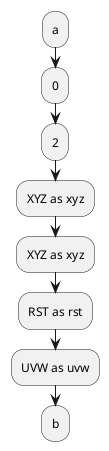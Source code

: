 {
  "sha1": "r58l5cvtdwjfrp1ytsa0bsxcbm95d2j",
  "insertion": {
    "when": "2024-06-04T17:28:43.344Z",
    "url": "http://wiki.plantuml.net/site/preprocessing-json",
    "user": "plantuml@gmail.com"
  }
}
@startuml
!$partlen=2
!$data={"partlen": "2", "participants" :[
{"name": "XYZ" ,"as": "xyz"},
{"name": "RST" ,"as": "rst"},
{"name": "UVW" ,"as": "uvw"}
]
}
!$partlen=$data.partlen
!$i=0
   
:a;
:$i;
:$partlen;
:$data.participants[$i].name as $data.participants[$i].as;
:$data.participants[0].name as $data.participants[0].as;
:$data.participants[1].name as $data.participants[1].as;
:$data.participants[2].name as $data.participants[2].as;
:b;
@enduml
